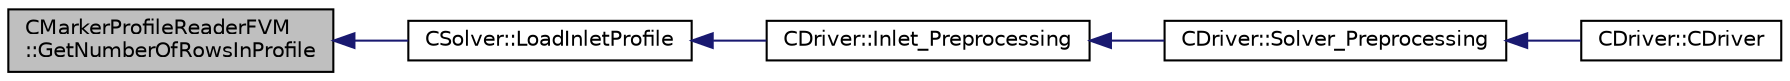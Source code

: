 digraph "CMarkerProfileReaderFVM::GetNumberOfRowsInProfile"
{
  edge [fontname="Helvetica",fontsize="10",labelfontname="Helvetica",labelfontsize="10"];
  node [fontname="Helvetica",fontsize="10",shape=record];
  rankdir="LR";
  Node38 [label="CMarkerProfileReaderFVM\l::GetNumberOfRowsInProfile",height=0.2,width=0.4,color="black", fillcolor="grey75", style="filled", fontcolor="black"];
  Node38 -> Node39 [dir="back",color="midnightblue",fontsize="10",style="solid",fontname="Helvetica"];
  Node39 [label="CSolver::LoadInletProfile",height=0.2,width=0.4,color="black", fillcolor="white", style="filled",URL="$class_c_solver.html#ad5edf3f378a08715c57d8598a114eb5a",tooltip="Load a inlet profile data from file into a particular solver. "];
  Node39 -> Node40 [dir="back",color="midnightblue",fontsize="10",style="solid",fontname="Helvetica"];
  Node40 [label="CDriver::Inlet_Preprocessing",height=0.2,width=0.4,color="black", fillcolor="white", style="filled",URL="$class_c_driver.html#a8d1d31e052654d8727217a911482b898",tooltip="Preprocess the inlets via file input for all solvers. "];
  Node40 -> Node41 [dir="back",color="midnightblue",fontsize="10",style="solid",fontname="Helvetica"];
  Node41 [label="CDriver::Solver_Preprocessing",height=0.2,width=0.4,color="black", fillcolor="white", style="filled",URL="$class_c_driver.html#add15058928d0b7462a7b8257417d0914",tooltip="Definition and allocation of all solution classes. "];
  Node41 -> Node42 [dir="back",color="midnightblue",fontsize="10",style="solid",fontname="Helvetica"];
  Node42 [label="CDriver::CDriver",height=0.2,width=0.4,color="black", fillcolor="white", style="filled",URL="$class_c_driver.html#a3fca4a013a6efa9bbb38fe78a86b5f3d",tooltip="Constructor of the class. "];
}
